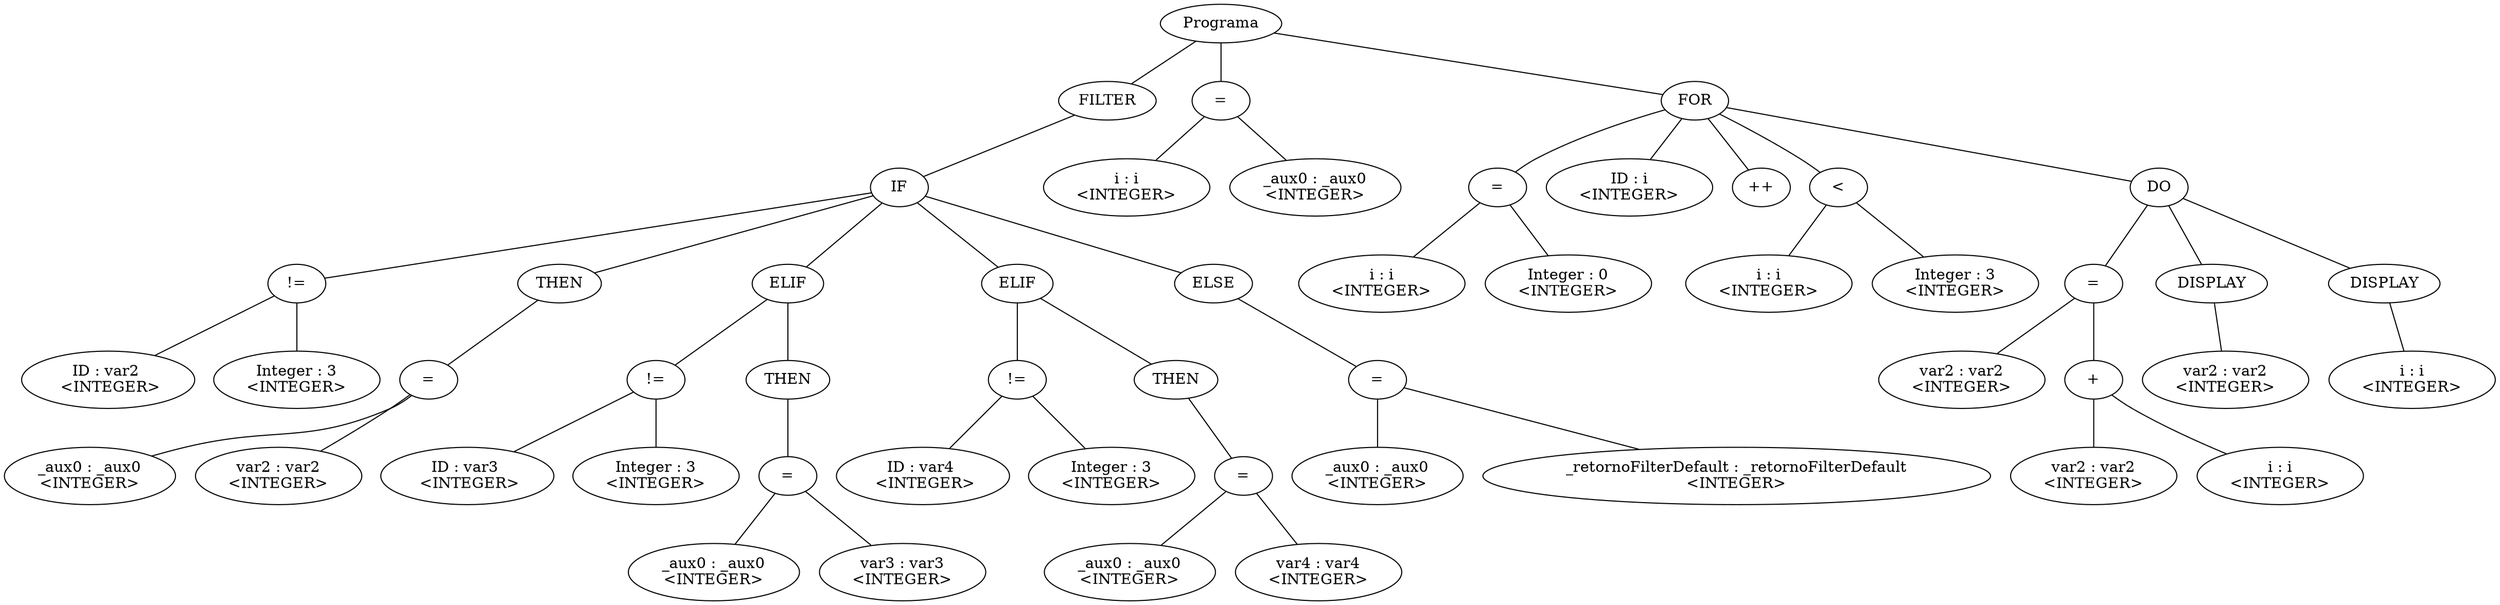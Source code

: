 graph G {nodo_96469881[label="Programa"]
nodo_160537326[label="FILTER"]
nodo_96469881--nodo_160537326
nodo_524641204[label="IF"]
nodo_160537326--nodo_524641204
nodo_662877222[label="!="]
nodo_524641204--nodo_662877222
nodo_584888420[label="ID : var2 
 <INTEGER>"]
nodo_662877222--nodo_584888420
nodo_656349243[label="Integer : 3\n<INTEGER>"]
nodo_662877222--nodo_656349243
nodo_326342575[label="="]
nodo_860470169--nodo_326342575
nodo_568468067[label="_aux0 : _aux0\n<INTEGER>"]
nodo_326342575--nodo_568468067
nodo_1719331243[label="var2 : var2\n<INTEGER>"]
nodo_326342575--nodo_1719331243
nodo_524641204--nodo_860470169
nodo_860470169[label="THEN"]
nodo_972811167[label="ELIF"]
nodo_524641204--nodo_972811167
nodo_909827552[label="!="]
nodo_972811167--nodo_909827552
nodo_117112958[label="ID : var3 
 <INTEGER>"]
nodo_909827552--nodo_117112958
nodo_939366075[label="Integer : 3\n<INTEGER>"]
nodo_909827552--nodo_939366075
nodo_972811167--nodo_11048890
nodo_11048890[label="THEN"]
nodo_1362900168[label="="]
nodo_11048890--nodo_1362900168
nodo_831071954[label="_aux0 : _aux0\n<INTEGER>"]
nodo_1362900168--nodo_831071954
nodo_1865365613[label="var3 : var3\n<INTEGER>"]
nodo_1362900168--nodo_1865365613
nodo_876356477[label="ELIF"]
nodo_524641204--nodo_876356477
nodo_76995398[label="!="]
nodo_876356477--nodo_76995398
nodo_2094121648[label="ID : var4 
 <INTEGER>"]
nodo_76995398--nodo_2094121648
nodo_1789620503[label="Integer : 3\n<INTEGER>"]
nodo_76995398--nodo_1789620503
nodo_876356477--nodo_103340608
nodo_103340608[label="THEN"]
nodo_1071218932[label="="]
nodo_103340608--nodo_1071218932
nodo_229060770[label="_aux0 : _aux0\n<INTEGER>"]
nodo_1071218932--nodo_229060770
nodo_2140252132[label="var4 : var4\n<INTEGER>"]
nodo_1071218932--nodo_2140252132
nodo_524641204--nodo_513536233
nodo_513536233[label="ELSE"]
nodo_1308836552[label="="]
nodo_513536233--nodo_1308836552
nodo_1034855900[label="_aux0 : _aux0\n<INTEGER>"]
nodo_1308836552--nodo_1034855900
nodo_154710251[label="_retornoFilterDefault : _retornoFilterDefault\n<INTEGER>"]
nodo_1308836552--nodo_154710251
nodo_2070190255[label="="]
nodo_96469881--nodo_2070190255
nodo_799379465[label="i : i\n<INTEGER>"]
nodo_2070190255--nodo_799379465
nodo_1743605860[label="_aux0 : _aux0\n<INTEGER>"]
nodo_2070190255--nodo_1743605860
nodo_731782042[label="FOR"]
nodo_96469881--nodo_731782042
nodo_1960861606[label="="]
nodo_731782042--nodo_1960861606
nodo_2009513195[label="i : i\n<INTEGER>"]
nodo_1960861606--nodo_2009513195
nodo_2049293319[label="Integer : 0\n<INTEGER>"]
nodo_1960861606--nodo_2049293319
nodo_731782042--nodo_1465343212
nodo_1465343212[label="ID : i\n<INTEGER>"]
nodo_731782042--nodo_565983762
nodo_565983762[label="++"]
nodo_364155657[label="<"]
nodo_731782042--nodo_364155657
nodo_1109835836[label="i : i\n<INTEGER>"]
nodo_364155657--nodo_1109835836
nodo_34217664[label="Integer : 3\n<INTEGER>"]
nodo_364155657--nodo_34217664
nodo_731782042--nodo_558722972
nodo_558722972[label="DO"]
nodo_1868005969[label="="]
nodo_558722972--nodo_1868005969
nodo_1581938793[label="var2 : var2\n<INTEGER>"]
nodo_1868005969--nodo_1581938793
nodo_714699964[label="+"]
nodo_1868005969--nodo_714699964
nodo_2025292593[label="var2 : var2\n<INTEGER>"]
nodo_714699964--nodo_2025292593
nodo_723633020[label="i : i\n<INTEGER>"]
nodo_714699964--nodo_723633020
nodo_648376129[label="DISPLAY"]
nodo_558722972--nodo_648376129
nodo_1207489469[label="var2 : var2\n<INTEGER>"]
nodo_648376129--nodo_1207489469
nodo_59928184[label="DISPLAY"]
nodo_558722972--nodo_59928184
nodo_638416725[label="i : i\n<INTEGER>"]
nodo_59928184--nodo_638416725
}

